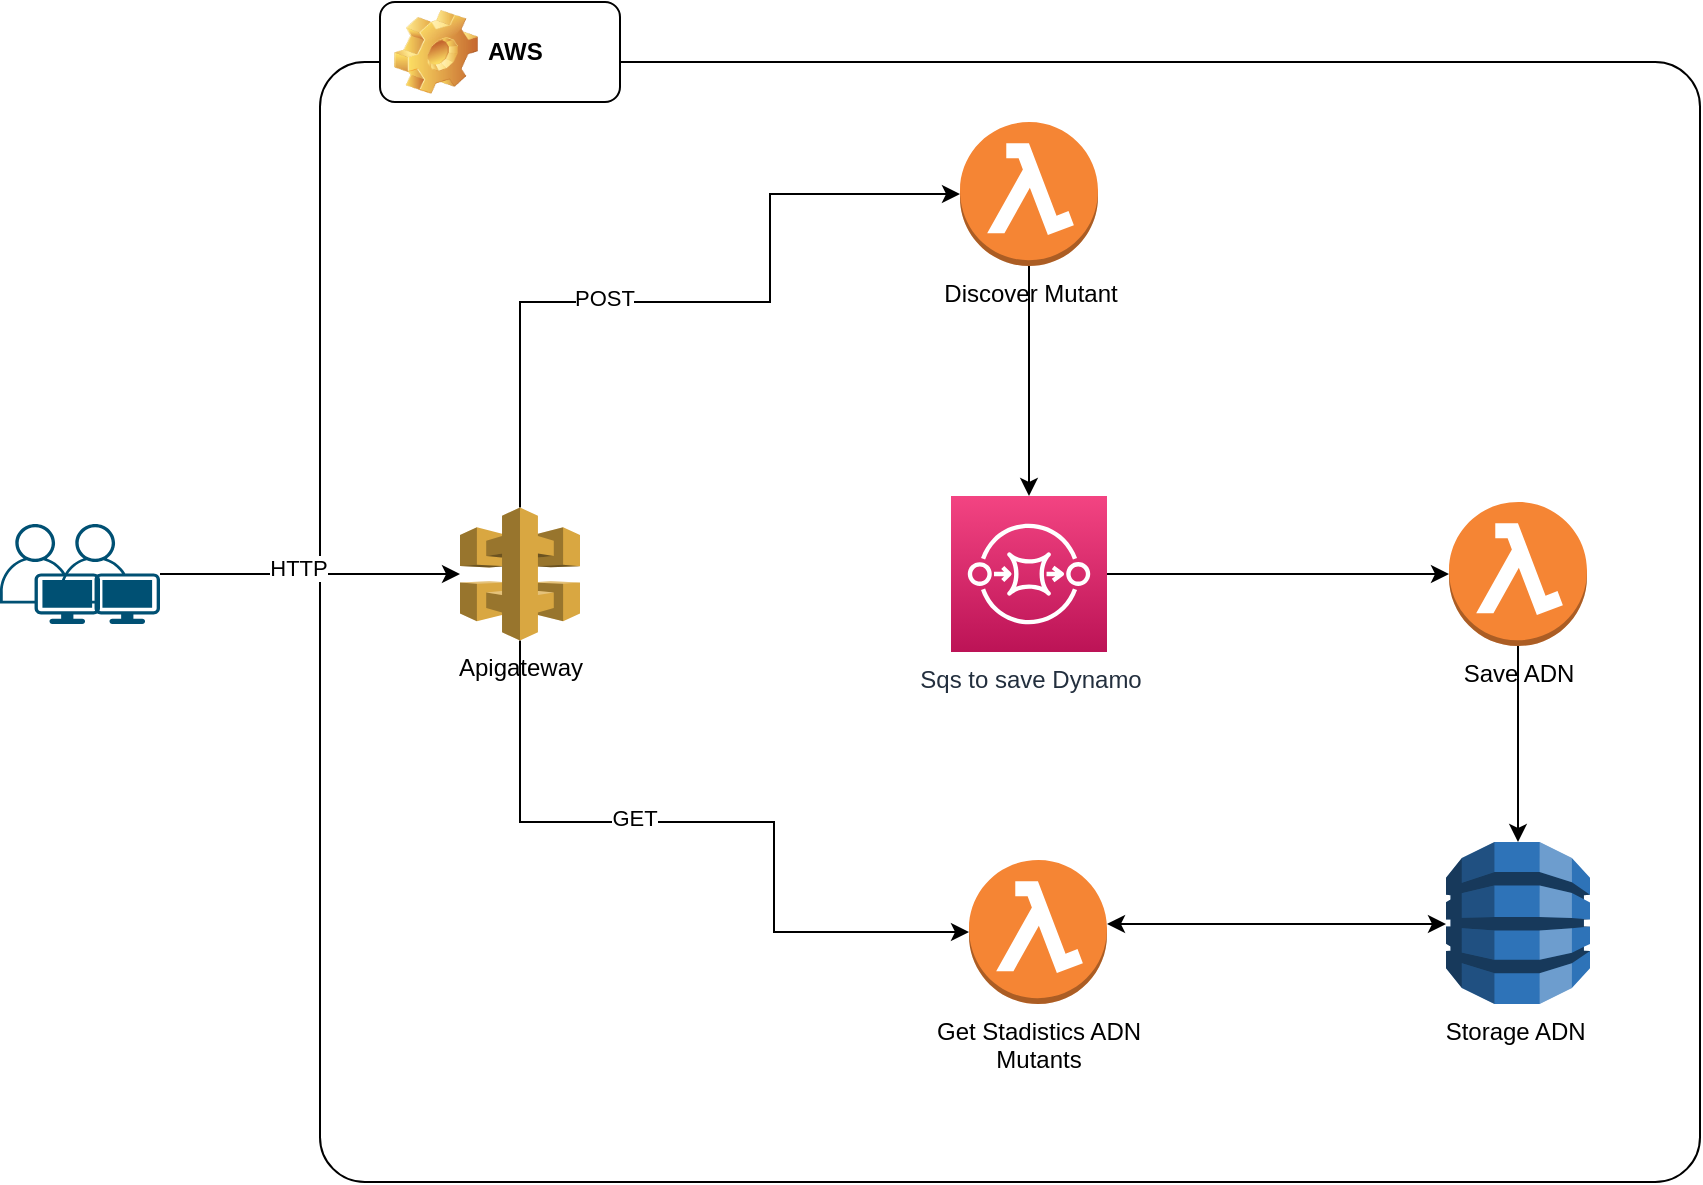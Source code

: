 <mxfile version="14.3.2" type="github">
  <diagram id="ABtO5EIC5bWsqoUHbXiE" name="Page-1">
    <mxGraphModel dx="1426" dy="914" grid="1" gridSize="10" guides="1" tooltips="1" connect="1" arrows="1" fold="1" page="1" pageScale="1" pageWidth="827" pageHeight="1169" background="#ffffff" math="0" shadow="0">
      <root>
        <mxCell id="0" />
        <mxCell id="1" parent="0" />
        <mxCell id="WPTpdErRfbH3-2GL2D8E-8" value="" style="rounded=1;whiteSpace=wrap;html=1;arcSize=4;" vertex="1" parent="1">
          <mxGeometry x="280" y="130" width="690" height="560" as="geometry" />
        </mxCell>
        <mxCell id="WPTpdErRfbH3-2GL2D8E-2" style="edgeStyle=orthogonalEdgeStyle;rounded=0;orthogonalLoop=1;jettySize=auto;html=1;entryX=0;entryY=0.5;entryDx=0;entryDy=0;entryPerimeter=0;" edge="1" parent="1" source="XC7GoubBc9qKIFBL3Ict-1" target="QIKsp85mlr4RdP4AQZMU-4">
          <mxGeometry relative="1" as="geometry">
            <Array as="points">
              <mxPoint x="380" y="250" />
              <mxPoint x="505" y="250" />
              <mxPoint x="505" y="196" />
            </Array>
          </mxGeometry>
        </mxCell>
        <mxCell id="WPTpdErRfbH3-2GL2D8E-4" value="POST" style="edgeLabel;html=1;align=center;verticalAlign=middle;resizable=0;points=[];" vertex="1" connectable="0" parent="WPTpdErRfbH3-2GL2D8E-2">
          <mxGeometry x="-0.232" y="2" relative="1" as="geometry">
            <mxPoint as="offset" />
          </mxGeometry>
        </mxCell>
        <mxCell id="WPTpdErRfbH3-2GL2D8E-3" style="edgeStyle=orthogonalEdgeStyle;rounded=0;orthogonalLoop=1;jettySize=auto;html=1;entryX=0;entryY=0.5;entryDx=0;entryDy=0;entryPerimeter=0;" edge="1" parent="1" source="XC7GoubBc9qKIFBL3Ict-1" target="QIKsp85mlr4RdP4AQZMU-11">
          <mxGeometry relative="1" as="geometry">
            <Array as="points">
              <mxPoint x="380" y="510" />
              <mxPoint x="507" y="510" />
              <mxPoint x="507" y="565" />
            </Array>
          </mxGeometry>
        </mxCell>
        <mxCell id="WPTpdErRfbH3-2GL2D8E-5" value="GET" style="edgeLabel;html=1;align=center;verticalAlign=middle;resizable=0;points=[];" vertex="1" connectable="0" parent="WPTpdErRfbH3-2GL2D8E-3">
          <mxGeometry x="-0.202" y="2" relative="1" as="geometry">
            <mxPoint as="offset" />
          </mxGeometry>
        </mxCell>
        <mxCell id="XC7GoubBc9qKIFBL3Ict-1" value="Apigateway" style="outlineConnect=0;dashed=0;verticalLabelPosition=bottom;verticalAlign=top;align=center;html=1;shape=mxgraph.aws3.api_gateway;fillColor=#D9A741;gradientColor=none;" parent="1" vertex="1">
          <mxGeometry x="350" y="352.75" width="60" height="66.5" as="geometry" />
        </mxCell>
        <mxCell id="QIKsp85mlr4RdP4AQZMU-8" style="edgeStyle=orthogonalEdgeStyle;rounded=0;orthogonalLoop=1;jettySize=auto;html=1;" parent="1" source="QIKsp85mlr4RdP4AQZMU-3" target="QIKsp85mlr4RdP4AQZMU-7" edge="1">
          <mxGeometry relative="1" as="geometry" />
        </mxCell>
        <mxCell id="QIKsp85mlr4RdP4AQZMU-3" value="Sqs to save Dynamo" style="points=[[0,0,0],[0.25,0,0],[0.5,0,0],[0.75,0,0],[1,0,0],[0,1,0],[0.25,1,0],[0.5,1,0],[0.75,1,0],[1,1,0],[0,0.25,0],[0,0.5,0],[0,0.75,0],[1,0.25,0],[1,0.5,0],[1,0.75,0]];outlineConnect=0;fontColor=#232F3E;gradientColor=#F34482;gradientDirection=north;fillColor=#BC1356;strokeColor=#ffffff;dashed=0;verticalLabelPosition=bottom;verticalAlign=top;align=center;html=1;fontSize=12;fontStyle=0;aspect=fixed;shape=mxgraph.aws4.resourceIcon;resIcon=mxgraph.aws4.sqs;" parent="1" vertex="1">
          <mxGeometry x="595.5" y="347" width="78" height="78" as="geometry" />
        </mxCell>
        <mxCell id="QIKsp85mlr4RdP4AQZMU-6" style="edgeStyle=orthogonalEdgeStyle;rounded=0;orthogonalLoop=1;jettySize=auto;html=1;" parent="1" source="QIKsp85mlr4RdP4AQZMU-4" target="QIKsp85mlr4RdP4AQZMU-3" edge="1">
          <mxGeometry relative="1" as="geometry" />
        </mxCell>
        <mxCell id="QIKsp85mlr4RdP4AQZMU-4" value="Discover Mutant" style="outlineConnect=0;dashed=0;verticalLabelPosition=bottom;verticalAlign=top;align=center;html=1;shape=mxgraph.aws3.lambda_function;fillColor=#F58534;gradientColor=none;" parent="1" vertex="1">
          <mxGeometry x="600" y="160" width="69" height="72" as="geometry" />
        </mxCell>
        <mxCell id="QIKsp85mlr4RdP4AQZMU-10" style="edgeStyle=orthogonalEdgeStyle;rounded=0;orthogonalLoop=1;jettySize=auto;html=1;" parent="1" source="QIKsp85mlr4RdP4AQZMU-7" target="QIKsp85mlr4RdP4AQZMU-9" edge="1">
          <mxGeometry relative="1" as="geometry" />
        </mxCell>
        <mxCell id="QIKsp85mlr4RdP4AQZMU-7" value="Save ADN" style="outlineConnect=0;dashed=0;verticalLabelPosition=bottom;verticalAlign=top;align=center;html=1;shape=mxgraph.aws3.lambda_function;fillColor=#F58534;gradientColor=none;" parent="1" vertex="1">
          <mxGeometry x="844.5" y="350" width="69" height="72" as="geometry" />
        </mxCell>
        <mxCell id="QIKsp85mlr4RdP4AQZMU-9" value="Storage ADN&amp;nbsp;" style="outlineConnect=0;dashed=0;verticalLabelPosition=bottom;verticalAlign=top;align=center;html=1;shape=mxgraph.aws3.dynamo_db;fillColor=#2E73B8;gradientColor=none;" parent="1" vertex="1">
          <mxGeometry x="843" y="520" width="72" height="81" as="geometry" />
        </mxCell>
        <mxCell id="QIKsp85mlr4RdP4AQZMU-13" style="edgeStyle=orthogonalEdgeStyle;rounded=0;orthogonalLoop=1;jettySize=auto;html=1;startArrow=classic;startFill=1;" parent="1" source="QIKsp85mlr4RdP4AQZMU-11" target="QIKsp85mlr4RdP4AQZMU-9" edge="1">
          <mxGeometry relative="1" as="geometry">
            <Array as="points">
              <mxPoint x="690" y="561" />
              <mxPoint x="690" y="561" />
            </Array>
          </mxGeometry>
        </mxCell>
        <mxCell id="QIKsp85mlr4RdP4AQZMU-11" value="Get Stadistics ADN &lt;br&gt;Mutants" style="outlineConnect=0;dashed=0;verticalLabelPosition=bottom;verticalAlign=top;align=center;html=1;shape=mxgraph.aws3.lambda_function;fillColor=#F58534;gradientColor=none;" parent="1" vertex="1">
          <mxGeometry x="604.5" y="529" width="69" height="72" as="geometry" />
        </mxCell>
        <mxCell id="WPTpdErRfbH3-2GL2D8E-9" value="AWS" style="label;whiteSpace=wrap;html=1;image=img/clipart/Gear_128x128.png" vertex="1" parent="1">
          <mxGeometry x="310" y="100" width="120" height="50" as="geometry" />
        </mxCell>
        <mxCell id="WPTpdErRfbH3-2GL2D8E-13" style="edgeStyle=orthogonalEdgeStyle;rounded=0;orthogonalLoop=1;jettySize=auto;html=1;" edge="1" parent="1" source="WPTpdErRfbH3-2GL2D8E-10" target="XC7GoubBc9qKIFBL3Ict-1">
          <mxGeometry relative="1" as="geometry" />
        </mxCell>
        <mxCell id="WPTpdErRfbH3-2GL2D8E-14" value="HTTP" style="edgeLabel;html=1;align=center;verticalAlign=middle;resizable=0;points=[];" vertex="1" connectable="0" parent="WPTpdErRfbH3-2GL2D8E-13">
          <mxGeometry x="-0.078" y="3" relative="1" as="geometry">
            <mxPoint as="offset" />
          </mxGeometry>
        </mxCell>
        <mxCell id="WPTpdErRfbH3-2GL2D8E-10" value="" style="points=[[0.35,0,0],[0.98,0.51,0],[1,0.71,0],[0.67,1,0],[0,0.795,0],[0,0.65,0]];verticalLabelPosition=bottom;html=1;verticalAlign=top;aspect=fixed;align=center;pointerEvents=1;shape=mxgraph.cisco19.user;fillColor=#005073;strokeColor=none;" vertex="1" parent="1">
          <mxGeometry x="150" y="361" width="50" height="50" as="geometry" />
        </mxCell>
        <mxCell id="WPTpdErRfbH3-2GL2D8E-12" value="" style="points=[[0.35,0,0],[0.98,0.51,0],[1,0.71,0],[0.67,1,0],[0,0.795,0],[0,0.65,0]];verticalLabelPosition=bottom;html=1;verticalAlign=top;aspect=fixed;align=center;pointerEvents=1;shape=mxgraph.cisco19.user;fillColor=#005073;strokeColor=none;" vertex="1" parent="1">
          <mxGeometry x="120" y="361" width="50" height="50" as="geometry" />
        </mxCell>
      </root>
    </mxGraphModel>
  </diagram>
</mxfile>
